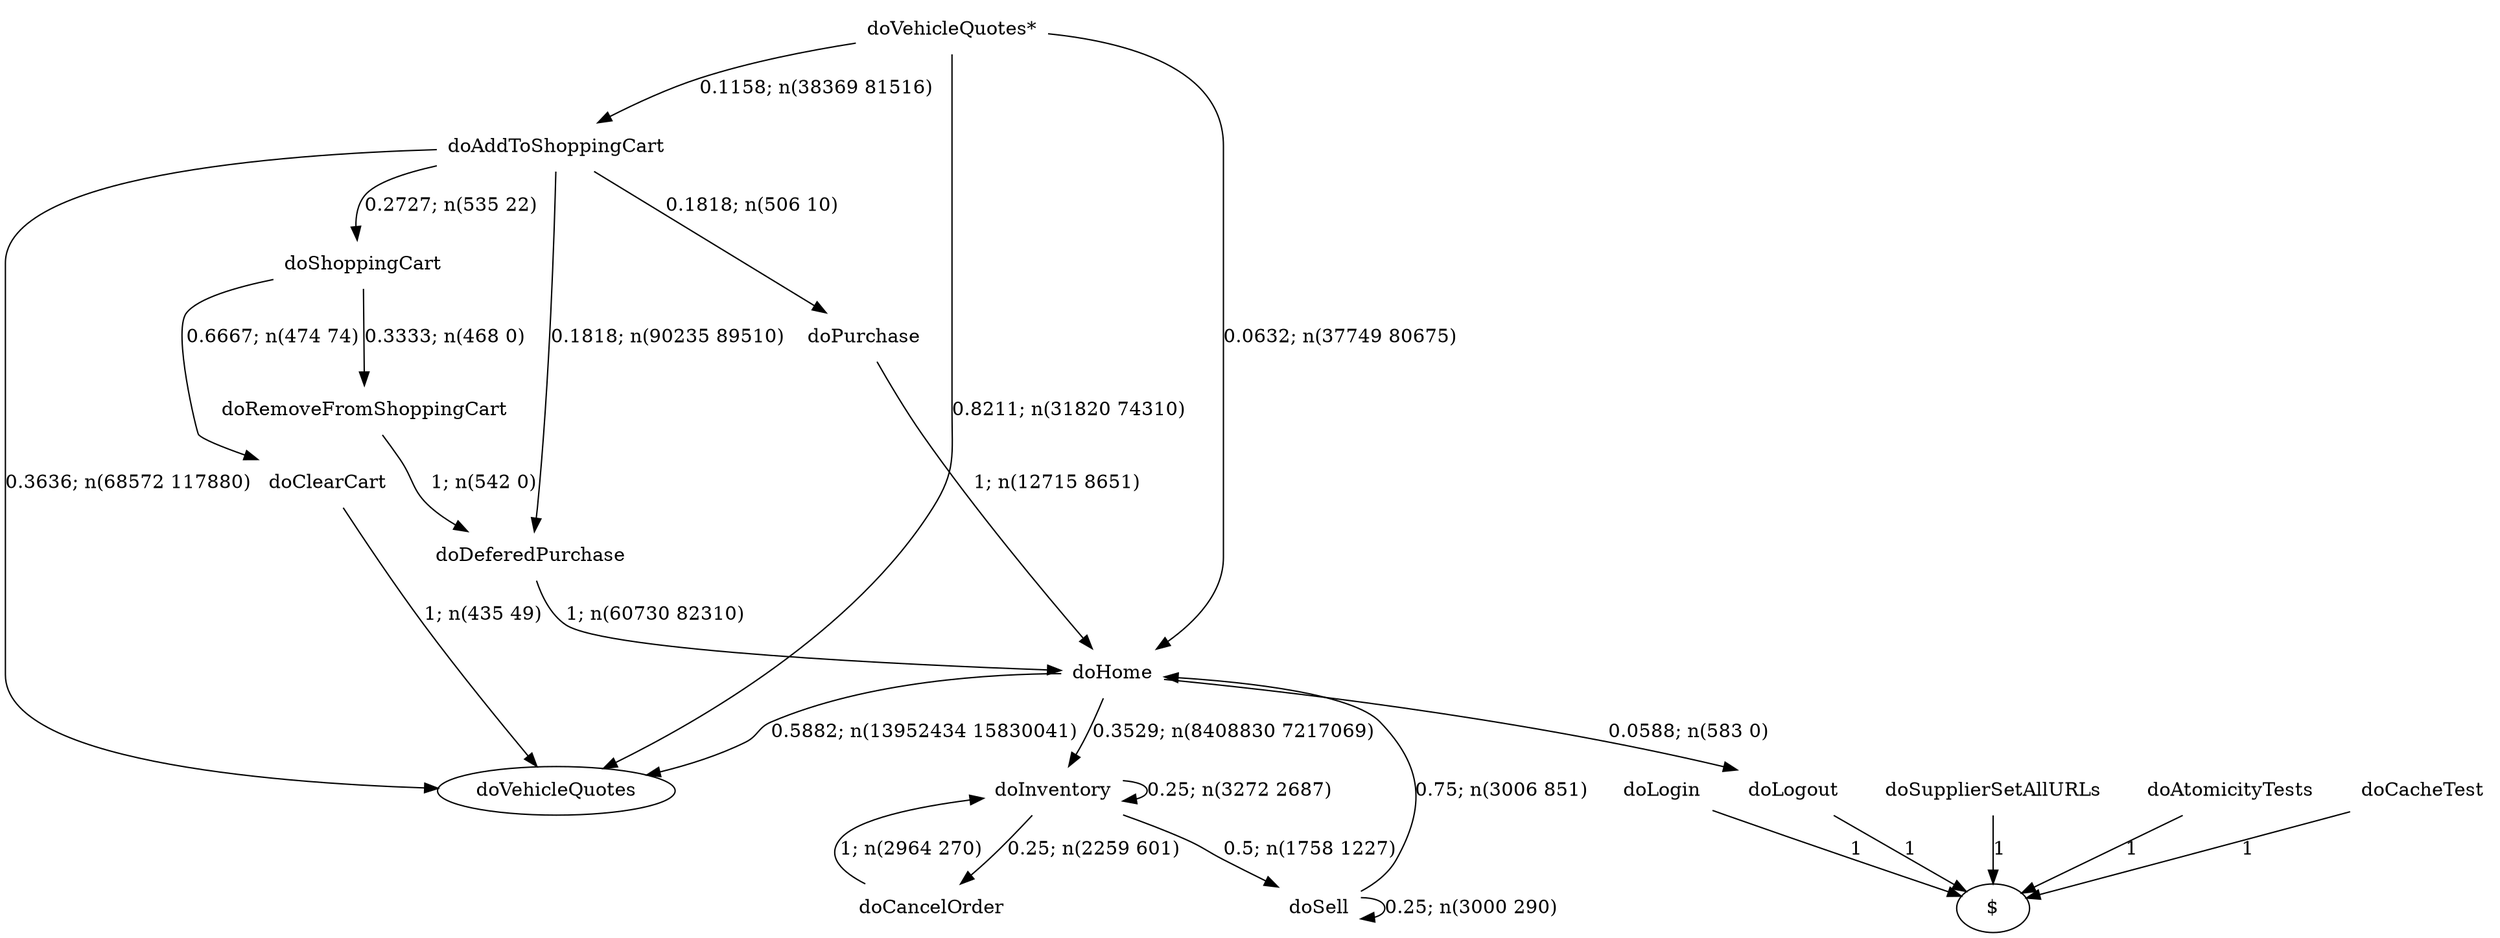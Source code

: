 digraph G {"doVehicleQuotes*" [label="doVehicleQuotes*",shape=none];"doSupplierSetAllURLs" [label="doSupplierSetAllURLs",shape=none];"doAtomicityTests" [label="doAtomicityTests",shape=none];"doCacheTest" [label="doCacheTest",shape=none];"doLogin" [label="doLogin",shape=none];"doAddToShoppingCart" [label="doAddToShoppingCart",shape=none];"doDeferedPurchase" [label="doDeferedPurchase",shape=none];"doHome" [label="doHome",shape=none];"doShoppingCart" [label="doShoppingCart",shape=none];"doClearCart" [label="doClearCart",shape=none];"doPurchase" [label="doPurchase",shape=none];"doInventory" [label="doInventory",shape=none];"doSell" [label="doSell",shape=none];"doLogout" [label="doLogout",shape=none];"doCancelOrder" [label="doCancelOrder",shape=none];"doRemoveFromShoppingCart" [label="doRemoveFromShoppingCart",shape=none];"doVehicleQuotes*"->"doVehicleQuotes" [style=solid,label="0.8211; n(31820 74310)"];"doVehicleQuotes*"->"doAddToShoppingCart" [style=solid,label="0.1158; n(38369 81516)"];"doVehicleQuotes*"->"doHome" [style=solid,label="0.0632; n(37749 80675)"];"doSupplierSetAllURLs"->"$" [style=solid,label="1"];"doAtomicityTests"->"$" [style=solid,label="1"];"doCacheTest"->"$" [style=solid,label="1"];"doLogin"->"$" [style=solid,label="1"];"doAddToShoppingCart"->"doVehicleQuotes" [style=solid,label="0.3636; n(68572 117880)"];"doAddToShoppingCart"->"doDeferedPurchase" [style=solid,label="0.1818; n(90235 89510)"];"doAddToShoppingCart"->"doShoppingCart" [style=solid,label="0.2727; n(535 22)"];"doAddToShoppingCart"->"doPurchase" [style=solid,label="0.1818; n(506 10)"];"doDeferedPurchase"->"doHome" [style=solid,label="1; n(60730 82310)"];"doHome"->"doVehicleQuotes" [style=solid,label="0.5882; n(13952434 15830041)"];"doHome"->"doInventory" [style=solid,label="0.3529; n(8408830 7217069)"];"doHome"->"doLogout" [style=solid,label="0.0588; n(583 0)"];"doShoppingCart"->"doClearCart" [style=solid,label="0.6667; n(474 74)"];"doShoppingCart"->"doRemoveFromShoppingCart" [style=solid,label="0.3333; n(468 0)"];"doClearCart"->"doVehicleQuotes" [style=solid,label="1; n(435 49)"];"doPurchase"->"doHome" [style=solid,label="1; n(12715 8651)"];"doInventory"->"doInventory" [style=solid,label="0.25; n(3272 2687)"];"doInventory"->"doSell" [style=solid,label="0.5; n(1758 1227)"];"doInventory"->"doCancelOrder" [style=solid,label="0.25; n(2259 601)"];"doSell"->"doHome" [style=solid,label="0.75; n(3006 851)"];"doSell"->"doSell" [style=solid,label="0.25; n(3000 290)"];"doLogout"->"$" [style=solid,label="1"];"doCancelOrder"->"doInventory" [style=solid,label="1; n(2964 270)"];"doRemoveFromShoppingCart"->"doDeferedPurchase" [style=solid,label="1; n(542 0)"];}